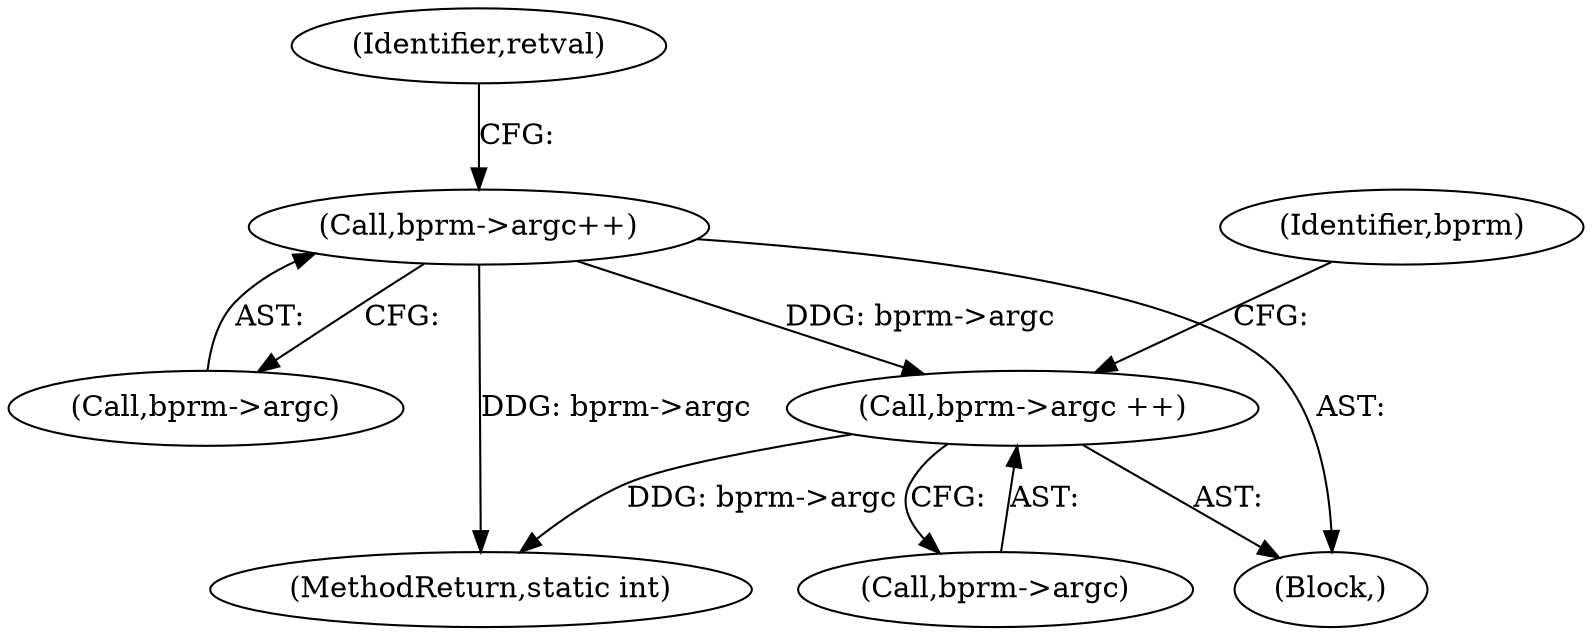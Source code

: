 digraph "0_linux_b66c5984017533316fd1951770302649baf1aa33@pointer" {
"1000249" [label="(Call,bprm->argc++)"];
"1000265" [label="(Call,bprm->argc ++)"];
"1000249" [label="(Call,bprm->argc++)"];
"1000254" [label="(Identifier,retval)"];
"1000355" [label="(MethodReturn,static int)"];
"1000265" [label="(Call,bprm->argc ++)"];
"1000110" [label="(Block,)"];
"1000250" [label="(Call,bprm->argc)"];
"1000266" [label="(Call,bprm->argc)"];
"1000271" [label="(Identifier,bprm)"];
"1000249" -> "1000110"  [label="AST: "];
"1000249" -> "1000250"  [label="CFG: "];
"1000250" -> "1000249"  [label="AST: "];
"1000254" -> "1000249"  [label="CFG: "];
"1000249" -> "1000355"  [label="DDG: bprm->argc"];
"1000249" -> "1000265"  [label="DDG: bprm->argc"];
"1000265" -> "1000110"  [label="AST: "];
"1000265" -> "1000266"  [label="CFG: "];
"1000266" -> "1000265"  [label="AST: "];
"1000271" -> "1000265"  [label="CFG: "];
"1000265" -> "1000355"  [label="DDG: bprm->argc"];
}
